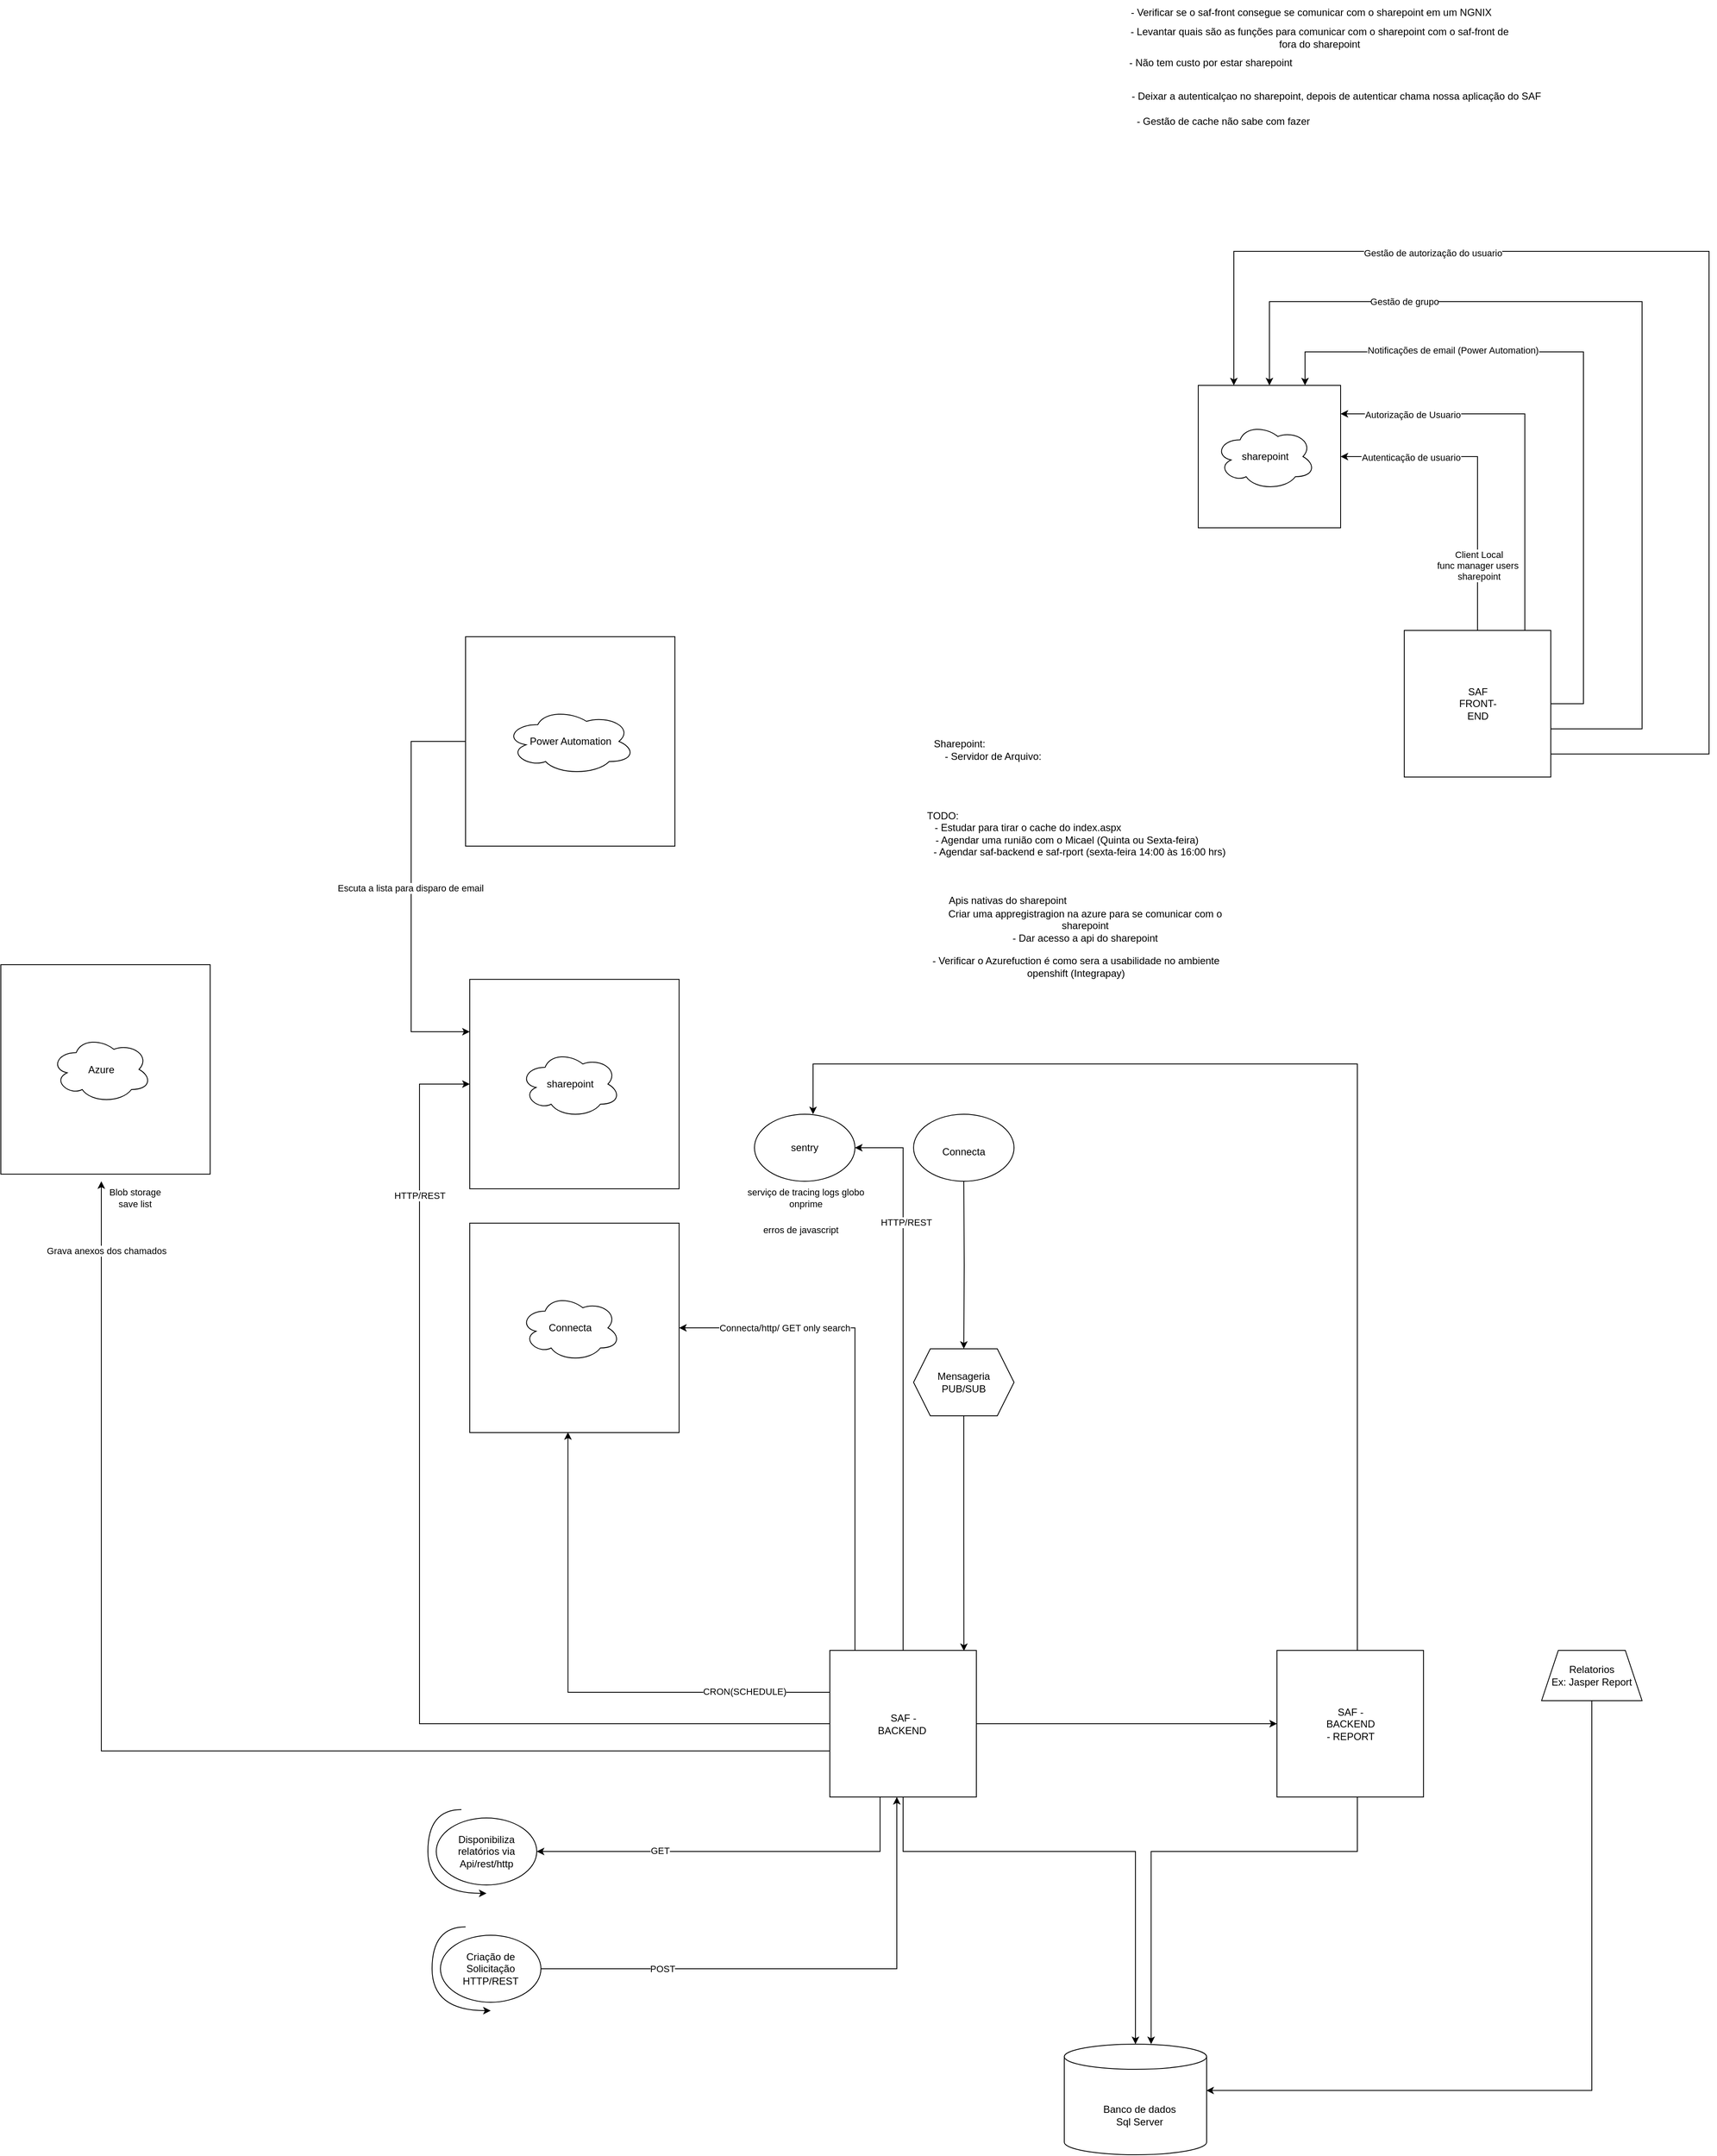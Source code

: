 <mxfile version="15.4.0" type="device"><diagram id="iuk5uGDZZQGrLNy2uRcN" name="Página-1"><mxGraphModel dx="3318" dy="967" grid="1" gridSize="10" guides="1" tooltips="1" connect="1" arrows="1" fold="1" page="1" pageScale="1" pageWidth="827" pageHeight="1169" math="0" shadow="0"><root><mxCell id="0"/><mxCell id="1" parent="0"/><mxCell id="LjOcnh2Y0hyqPfwRvaTV-6" value="" style="whiteSpace=wrap;html=1;aspect=fixed;" vertex="1" parent="1"><mxGeometry x="-740" y="1460" width="250" height="250" as="geometry"/></mxCell><mxCell id="sDJq-wo5QwbqdjwYZ8dI-6" value="" style="whiteSpace=wrap;html=1;aspect=fixed;" parent="1" vertex="1"><mxGeometry x="130" y="460" width="170" height="170" as="geometry"/></mxCell><mxCell id="sDJq-wo5QwbqdjwYZ8dI-8" style="edgeStyle=orthogonalEdgeStyle;rounded=0;orthogonalLoop=1;jettySize=auto;html=1;entryX=1;entryY=0.5;entryDx=0;entryDy=0;" parent="1" source="sDJq-wo5QwbqdjwYZ8dI-1" target="sDJq-wo5QwbqdjwYZ8dI-6" edge="1"><mxGeometry relative="1" as="geometry"><Array as="points"><mxPoint x="464" y="545"/></Array></mxGeometry></mxCell><mxCell id="sDJq-wo5QwbqdjwYZ8dI-12" value="Client Local&lt;br&gt;func manager users&amp;nbsp;&lt;br&gt;sharepoint" style="edgeLabel;html=1;align=center;verticalAlign=middle;resizable=0;points=[];" parent="sDJq-wo5QwbqdjwYZ8dI-8" vertex="1" connectable="0"><mxGeometry x="-0.296" relative="1" as="geometry"><mxPoint x="1" y="53" as="offset"/></mxGeometry></mxCell><mxCell id="sDJq-wo5QwbqdjwYZ8dI-21" value="Autenticação de usuario" style="edgeLabel;html=1;align=center;verticalAlign=middle;resizable=0;points=[];" parent="sDJq-wo5QwbqdjwYZ8dI-8" vertex="1" connectable="0"><mxGeometry x="0.332" y="1" relative="1" as="geometry"><mxPoint x="-40" as="offset"/></mxGeometry></mxCell><mxCell id="sDJq-wo5QwbqdjwYZ8dI-19" style="edgeStyle=orthogonalEdgeStyle;rounded=0;orthogonalLoop=1;jettySize=auto;html=1;entryX=1;entryY=0.2;entryDx=0;entryDy=0;entryPerimeter=0;" parent="1" source="sDJq-wo5QwbqdjwYZ8dI-1" target="sDJq-wo5QwbqdjwYZ8dI-6" edge="1"><mxGeometry relative="1" as="geometry"><mxPoint x="320" y="500" as="targetPoint"/><Array as="points"><mxPoint x="520" y="494"/></Array></mxGeometry></mxCell><mxCell id="sDJq-wo5QwbqdjwYZ8dI-20" value="Autorização de Usuario" style="edgeLabel;html=1;align=center;verticalAlign=middle;resizable=0;points=[];" parent="sDJq-wo5QwbqdjwYZ8dI-19" vertex="1" connectable="0"><mxGeometry x="0.693" y="1" relative="1" as="geometry"><mxPoint x="12" as="offset"/></mxGeometry></mxCell><mxCell id="sDJq-wo5QwbqdjwYZ8dI-22" style="edgeStyle=orthogonalEdgeStyle;rounded=0;orthogonalLoop=1;jettySize=auto;html=1;entryX=0.75;entryY=0;entryDx=0;entryDy=0;" parent="1" source="sDJq-wo5QwbqdjwYZ8dI-1" target="sDJq-wo5QwbqdjwYZ8dI-6" edge="1"><mxGeometry relative="1" as="geometry"><Array as="points"><mxPoint x="590" y="840"/><mxPoint x="590" y="420"/><mxPoint x="258" y="420"/></Array></mxGeometry></mxCell><mxCell id="sDJq-wo5QwbqdjwYZ8dI-23" value="Notificações de email (Power Automation)" style="edgeLabel;html=1;align=center;verticalAlign=middle;resizable=0;points=[];" parent="sDJq-wo5QwbqdjwYZ8dI-22" vertex="1" connectable="0"><mxGeometry x="0.424" y="-2" relative="1" as="geometry"><mxPoint x="-23" as="offset"/></mxGeometry></mxCell><mxCell id="sDJq-wo5QwbqdjwYZ8dI-24" style="edgeStyle=orthogonalEdgeStyle;rounded=0;orthogonalLoop=1;jettySize=auto;html=1;entryX=0.5;entryY=0;entryDx=0;entryDy=0;" parent="1" source="sDJq-wo5QwbqdjwYZ8dI-1" target="sDJq-wo5QwbqdjwYZ8dI-6" edge="1"><mxGeometry relative="1" as="geometry"><mxPoint x="650" y="390" as="targetPoint"/><Array as="points"><mxPoint x="660" y="870"/><mxPoint x="660" y="360"/><mxPoint x="215" y="360"/></Array></mxGeometry></mxCell><mxCell id="sDJq-wo5QwbqdjwYZ8dI-25" value="Gestão de grupo" style="edgeLabel;html=1;align=center;verticalAlign=middle;resizable=0;points=[];" parent="sDJq-wo5QwbqdjwYZ8dI-24" vertex="1" connectable="0"><mxGeometry x="0.612" y="-3" relative="1" as="geometry"><mxPoint x="35" y="3" as="offset"/></mxGeometry></mxCell><mxCell id="sDJq-wo5QwbqdjwYZ8dI-26" style="edgeStyle=orthogonalEdgeStyle;rounded=0;orthogonalLoop=1;jettySize=auto;html=1;entryX=0.25;entryY=0;entryDx=0;entryDy=0;" parent="1" source="sDJq-wo5QwbqdjwYZ8dI-1" target="sDJq-wo5QwbqdjwYZ8dI-6" edge="1"><mxGeometry relative="1" as="geometry"><Array as="points"><mxPoint x="740" y="900"/><mxPoint x="740" y="300"/><mxPoint x="173" y="300"/></Array></mxGeometry></mxCell><mxCell id="sDJq-wo5QwbqdjwYZ8dI-27" value="Gestão de autorização do usuario" style="edgeLabel;html=1;align=center;verticalAlign=middle;resizable=0;points=[];" parent="sDJq-wo5QwbqdjwYZ8dI-26" vertex="1" connectable="0"><mxGeometry x="0.543" y="2" relative="1" as="geometry"><mxPoint x="51" as="offset"/></mxGeometry></mxCell><mxCell id="sDJq-wo5QwbqdjwYZ8dI-1" value="" style="whiteSpace=wrap;html=1;aspect=fixed;" parent="1" vertex="1"><mxGeometry x="376" y="752.5" width="175" height="175" as="geometry"/></mxCell><mxCell id="sDJq-wo5QwbqdjwYZ8dI-2" value="SAF FRONT-END" style="text;html=1;strokeColor=none;fillColor=none;align=center;verticalAlign=middle;whiteSpace=wrap;rounded=0;" parent="1" vertex="1"><mxGeometry x="434" y="825" width="60" height="30" as="geometry"/></mxCell><mxCell id="sDJq-wo5QwbqdjwYZ8dI-4" value="" style="ellipse;shape=cloud;whiteSpace=wrap;html=1;" parent="1" vertex="1"><mxGeometry x="150" y="505" width="120" height="80" as="geometry"/></mxCell><mxCell id="sDJq-wo5QwbqdjwYZ8dI-5" value="sharepoint" style="text;html=1;strokeColor=none;fillColor=none;align=center;verticalAlign=middle;whiteSpace=wrap;rounded=0;" parent="1" vertex="1"><mxGeometry x="180" y="530" width="60" height="30" as="geometry"/></mxCell><mxCell id="sDJq-wo5QwbqdjwYZ8dI-13" value="- Verificar se o saf-front consegue se comunicar com o sharepoint em um NGNIX" style="text;html=1;strokeColor=none;fillColor=none;align=center;verticalAlign=middle;whiteSpace=wrap;rounded=0;" parent="1" vertex="1"><mxGeometry x="30" width="470" height="30" as="geometry"/></mxCell><mxCell id="sDJq-wo5QwbqdjwYZ8dI-14" value="- Levantar quais são as funções para comunicar com o sharepoint com o saf-front de fora do sharepoint" style="text;html=1;strokeColor=none;fillColor=none;align=center;verticalAlign=middle;whiteSpace=wrap;rounded=0;" parent="1" vertex="1"><mxGeometry x="40" y="30" width="470" height="30" as="geometry"/></mxCell><mxCell id="sDJq-wo5QwbqdjwYZ8dI-15" value="- Não tem custo por estar sharepoint" style="text;html=1;strokeColor=none;fillColor=none;align=center;verticalAlign=middle;whiteSpace=wrap;rounded=0;" parent="1" vertex="1"><mxGeometry x="10" y="60" width="270" height="30" as="geometry"/></mxCell><mxCell id="sDJq-wo5QwbqdjwYZ8dI-16" value="- Deixar a autenticalçao no sharepoint, depois de autenticar chama nossa aplicação do SAF" style="text;html=1;strokeColor=none;fillColor=none;align=center;verticalAlign=middle;whiteSpace=wrap;rounded=0;" parent="1" vertex="1"><mxGeometry x="40" y="100" width="510" height="30" as="geometry"/></mxCell><mxCell id="sDJq-wo5QwbqdjwYZ8dI-17" value="- Gestão de cache não sabe com fazer" style="text;html=1;strokeColor=none;fillColor=none;align=center;verticalAlign=middle;whiteSpace=wrap;rounded=0;" parent="1" vertex="1"><mxGeometry x="20" y="130" width="280" height="30" as="geometry"/></mxCell><mxCell id="sDJq-wo5QwbqdjwYZ8dI-28" value="TODO:&lt;br&gt;&lt;blockquote style=&quot;margin: 0 0 0 40px ; border: none ; padding: 0px&quot;&gt;&lt;span style=&quot;white-space: pre&quot;&gt;&#9;&lt;/span&gt;&lt;span style=&quot;white-space: pre&quot;&gt;&#9;&lt;/span&gt;&lt;span style=&quot;white-space: pre&quot;&gt;&#9;&lt;/span&gt;&lt;span style=&quot;white-space: pre&quot;&gt;&#9;&lt;/span&gt;&lt;span style=&quot;white-space: pre&quot;&gt;&#9;&lt;/span&gt;&lt;span style=&quot;white-space: pre&quot;&gt;&#9;&lt;/span&gt;&amp;nbsp;- Estudar para tirar o cache do index.aspx&lt;br&gt;&lt;span style=&quot;white-space: pre&quot;&gt;&#9;&lt;/span&gt;&lt;span style=&quot;white-space: pre&quot;&gt;&#9;&lt;/span&gt;&lt;span style=&quot;white-space: pre&quot;&gt;&#9;&lt;/span&gt;&lt;span style=&quot;white-space: pre&quot;&gt;&#9;&lt;/span&gt;&amp;nbsp; &amp;nbsp; &amp;nbsp; &amp;nbsp;&lt;span style=&quot;white-space: pre&quot;&gt;&#9;&lt;/span&gt;&lt;span style=&quot;white-space: pre&quot;&gt;&#9;&lt;/span&gt;&lt;span style=&quot;white-space: pre&quot;&gt;&#9;&lt;/span&gt;&lt;span style=&quot;white-space: pre&quot;&gt;&#9;&lt;/span&gt;&lt;span style=&quot;white-space: pre&quot;&gt;&#9;&lt;/span&gt;&amp;nbsp; &amp;nbsp; &amp;nbsp;- Agendar uma runião com o Micael (Quinta ou Sexta-feira)&lt;br&gt;&amp;nbsp; &amp;nbsp; &amp;nbsp; &amp;nbsp; &amp;nbsp; &amp;nbsp; &amp;nbsp; &amp;nbsp;&amp;nbsp;&lt;span style=&quot;white-space: pre&quot;&gt;&#9;&lt;/span&gt;&lt;span style=&quot;white-space: pre&quot;&gt;&#9;&lt;/span&gt;&amp;nbsp; &amp;nbsp; &amp;nbsp; &amp;nbsp; &amp;nbsp; &amp;nbsp; &amp;nbsp; &amp;nbsp; &amp;nbsp; &amp;nbsp; &amp;nbsp; &amp;nbsp; &amp;nbsp; &amp;nbsp; &amp;nbsp; &amp;nbsp; &amp;nbsp; &amp;nbsp; &amp;nbsp; &amp;nbsp; &amp;nbsp; &amp;nbsp; &amp;nbsp; &amp;nbsp; &amp;nbsp; &amp;nbsp; &amp;nbsp; - Agendar saf-backend e saf-rport (sexta-feira 14:00 às 16:00 hrs)&lt;/blockquote&gt;" style="text;html=1;strokeColor=none;fillColor=none;align=center;verticalAlign=middle;whiteSpace=wrap;rounded=0;" parent="1" vertex="1"><mxGeometry x="-570" y="960" width="790" height="70" as="geometry"/></mxCell><mxCell id="sDJq-wo5QwbqdjwYZ8dI-30" value="Sharepoint:&lt;br&gt;&amp;nbsp; &lt;span style=&quot;white-space: pre&quot;&gt;&#9;&lt;/span&gt;&lt;span style=&quot;white-space: pre&quot;&gt;&#9;&lt;/span&gt;&lt;span style=&quot;white-space: pre&quot;&gt;&#9;&lt;/span&gt;- Servidor de Arquivo:" style="text;html=1;strokeColor=none;fillColor=none;align=center;verticalAlign=middle;whiteSpace=wrap;rounded=0;" parent="1" vertex="1"><mxGeometry x="-290" y="880" width="270" height="30" as="geometry"/></mxCell><mxCell id="sDJq-wo5QwbqdjwYZ8dI-31" value="Apis nativas do sharepoint" style="text;html=1;strokeColor=none;fillColor=none;align=center;verticalAlign=middle;whiteSpace=wrap;rounded=0;" parent="1" vertex="1"><mxGeometry x="-185" y="1060" width="175" height="30" as="geometry"/></mxCell><mxCell id="sDJq-wo5QwbqdjwYZ8dI-32" value="Criar uma appregistragion na azure para se comunicar com o sharepoint&lt;br&gt;- Dar acesso a api do sharepoint" style="text;html=1;strokeColor=none;fillColor=none;align=center;verticalAlign=middle;whiteSpace=wrap;rounded=0;" parent="1" vertex="1"><mxGeometry x="-190" y="1090" width="370" height="30" as="geometry"/></mxCell><mxCell id="LjOcnh2Y0hyqPfwRvaTV-21" style="edgeStyle=orthogonalEdgeStyle;rounded=0;orthogonalLoop=1;jettySize=auto;html=1;entryX=0.61;entryY=0;entryDx=0;entryDy=0;entryPerimeter=0;" edge="1" parent="1" source="LjOcnh2Y0hyqPfwRvaTV-1" target="LjOcnh2Y0hyqPfwRvaTV-7"><mxGeometry relative="1" as="geometry"><Array as="points"><mxPoint x="320" y="2210"/><mxPoint x="74" y="2210"/></Array></mxGeometry></mxCell><mxCell id="LjOcnh2Y0hyqPfwRvaTV-31" style="edgeStyle=orthogonalEdgeStyle;rounded=0;orthogonalLoop=1;jettySize=auto;html=1;entryX=0.583;entryY=0;entryDx=0;entryDy=0;entryPerimeter=0;" edge="1" parent="1" source="LjOcnh2Y0hyqPfwRvaTV-1" target="LjOcnh2Y0hyqPfwRvaTV-28"><mxGeometry relative="1" as="geometry"><Array as="points"><mxPoint x="320" y="1270"/><mxPoint x="-330" y="1270"/></Array></mxGeometry></mxCell><mxCell id="LjOcnh2Y0hyqPfwRvaTV-1" value="" style="whiteSpace=wrap;html=1;aspect=fixed;" vertex="1" parent="1"><mxGeometry x="224" y="1970" width="175" height="175" as="geometry"/></mxCell><mxCell id="LjOcnh2Y0hyqPfwRvaTV-2" value="SAF -BACKEND - REPORT" style="text;html=1;strokeColor=none;fillColor=none;align=center;verticalAlign=middle;whiteSpace=wrap;rounded=0;" vertex="1" parent="1"><mxGeometry x="282" y="2042.5" width="60" height="30" as="geometry"/></mxCell><mxCell id="LjOcnh2Y0hyqPfwRvaTV-9" style="edgeStyle=orthogonalEdgeStyle;rounded=0;orthogonalLoop=1;jettySize=auto;html=1;entryX=1;entryY=0.5;entryDx=0;entryDy=0;" edge="1" parent="1" source="LjOcnh2Y0hyqPfwRvaTV-3" target="LjOcnh2Y0hyqPfwRvaTV-6"><mxGeometry relative="1" as="geometry"><Array as="points"><mxPoint x="-280" y="1585"/></Array></mxGeometry></mxCell><mxCell id="LjOcnh2Y0hyqPfwRvaTV-11" value="Connecta/http/ GET only search" style="edgeLabel;html=1;align=center;verticalAlign=middle;resizable=0;points=[];" vertex="1" connectable="0" parent="LjOcnh2Y0hyqPfwRvaTV-9"><mxGeometry x="0.762" y="-1" relative="1" as="geometry"><mxPoint x="55" y="1" as="offset"/></mxGeometry></mxCell><mxCell id="LjOcnh2Y0hyqPfwRvaTV-20" style="edgeStyle=orthogonalEdgeStyle;rounded=0;orthogonalLoop=1;jettySize=auto;html=1;entryX=0.5;entryY=0;entryDx=0;entryDy=0;entryPerimeter=0;" edge="1" parent="1" source="LjOcnh2Y0hyqPfwRvaTV-3" target="LjOcnh2Y0hyqPfwRvaTV-7"><mxGeometry relative="1" as="geometry"><Array as="points"><mxPoint x="-223" y="2210"/><mxPoint x="55" y="2210"/></Array></mxGeometry></mxCell><mxCell id="LjOcnh2Y0hyqPfwRvaTV-24" style="edgeStyle=orthogonalEdgeStyle;rounded=0;orthogonalLoop=1;jettySize=auto;html=1;entryX=0;entryY=0.5;entryDx=0;entryDy=0;" edge="1" parent="1" source="LjOcnh2Y0hyqPfwRvaTV-3" target="LjOcnh2Y0hyqPfwRvaTV-1"><mxGeometry relative="1" as="geometry"/></mxCell><mxCell id="LjOcnh2Y0hyqPfwRvaTV-29" style="edgeStyle=orthogonalEdgeStyle;rounded=0;orthogonalLoop=1;jettySize=auto;html=1;" edge="1" parent="1" source="LjOcnh2Y0hyqPfwRvaTV-3" target="LjOcnh2Y0hyqPfwRvaTV-28"><mxGeometry relative="1" as="geometry"><Array as="points"><mxPoint x="-223" y="1370"/></Array></mxGeometry></mxCell><mxCell id="LjOcnh2Y0hyqPfwRvaTV-30" value="serviço de tracing logs globo&lt;br&gt;onprime" style="edgeLabel;html=1;align=center;verticalAlign=middle;resizable=0;points=[];" vertex="1" connectable="0" parent="LjOcnh2Y0hyqPfwRvaTV-29"><mxGeometry x="0.526" y="-4" relative="1" as="geometry"><mxPoint x="-121" y="-39" as="offset"/></mxGeometry></mxCell><mxCell id="LjOcnh2Y0hyqPfwRvaTV-32" value="HTTP/REST" style="edgeLabel;html=1;align=center;verticalAlign=middle;resizable=0;points=[];" vertex="1" connectable="0" parent="LjOcnh2Y0hyqPfwRvaTV-29"><mxGeometry x="0.39" y="4" relative="1" as="geometry"><mxPoint x="7" y="-54" as="offset"/></mxGeometry></mxCell><mxCell id="LjOcnh2Y0hyqPfwRvaTV-36" style="edgeStyle=orthogonalEdgeStyle;rounded=0;orthogonalLoop=1;jettySize=auto;html=1;entryX=0;entryY=0.5;entryDx=0;entryDy=0;" edge="1" parent="1" source="LjOcnh2Y0hyqPfwRvaTV-3" target="LjOcnh2Y0hyqPfwRvaTV-34"><mxGeometry relative="1" as="geometry"><Array as="points"><mxPoint x="-800" y="2057"/><mxPoint x="-800" y="1294"/></Array></mxGeometry></mxCell><mxCell id="LjOcnh2Y0hyqPfwRvaTV-37" value="HTTP/REST" style="edgeLabel;html=1;align=center;verticalAlign=middle;resizable=0;points=[];" vertex="1" connectable="0" parent="LjOcnh2Y0hyqPfwRvaTV-36"><mxGeometry x="0.706" relative="1" as="geometry"><mxPoint as="offset"/></mxGeometry></mxCell><mxCell id="LjOcnh2Y0hyqPfwRvaTV-38" value="Blob storage&lt;br&gt;save list" style="edgeLabel;html=1;align=center;verticalAlign=middle;resizable=0;points=[];" vertex="1" connectable="0" parent="LjOcnh2Y0hyqPfwRvaTV-36"><mxGeometry x="0.609" y="2" relative="1" as="geometry"><mxPoint x="-338" y="-61" as="offset"/></mxGeometry></mxCell><mxCell id="LjOcnh2Y0hyqPfwRvaTV-42" style="edgeStyle=orthogonalEdgeStyle;rounded=0;orthogonalLoop=1;jettySize=auto;html=1;" edge="1" parent="1" source="LjOcnh2Y0hyqPfwRvaTV-3"><mxGeometry relative="1" as="geometry"><mxPoint x="-1180" y="1410" as="targetPoint"/><Array as="points"><mxPoint x="-1180" y="2090"/></Array></mxGeometry></mxCell><mxCell id="LjOcnh2Y0hyqPfwRvaTV-47" value="Grava anexos dos chamados" style="edgeLabel;html=1;align=center;verticalAlign=middle;resizable=0;points=[];" vertex="1" connectable="0" parent="LjOcnh2Y0hyqPfwRvaTV-42"><mxGeometry x="0.893" y="-6" relative="1" as="geometry"><mxPoint as="offset"/></mxGeometry></mxCell><mxCell id="LjOcnh2Y0hyqPfwRvaTV-49" style="edgeStyle=orthogonalEdgeStyle;rounded=0;orthogonalLoop=1;jettySize=auto;html=1;entryX=1;entryY=0.5;entryDx=0;entryDy=0;" edge="1" parent="1" source="LjOcnh2Y0hyqPfwRvaTV-3" target="LjOcnh2Y0hyqPfwRvaTV-48"><mxGeometry relative="1" as="geometry"><Array as="points"><mxPoint x="-250" y="2210"/><mxPoint x="-640" y="2210"/></Array></mxGeometry></mxCell><mxCell id="LjOcnh2Y0hyqPfwRvaTV-53" value="GET" style="edgeLabel;html=1;align=center;verticalAlign=middle;resizable=0;points=[];" vertex="1" connectable="0" parent="LjOcnh2Y0hyqPfwRvaTV-49"><mxGeometry x="0.381" y="-1" relative="1" as="geometry"><mxPoint as="offset"/></mxGeometry></mxCell><mxCell id="LjOcnh2Y0hyqPfwRvaTV-60" style="edgeStyle=orthogonalEdgeStyle;rounded=0;orthogonalLoop=1;jettySize=auto;html=1;entryX=0.469;entryY=0.998;entryDx=0;entryDy=0;entryPerimeter=0;" edge="1" parent="1" source="LjOcnh2Y0hyqPfwRvaTV-3" target="LjOcnh2Y0hyqPfwRvaTV-6"><mxGeometry relative="1" as="geometry"><Array as="points"><mxPoint x="-623" y="2020"/></Array></mxGeometry></mxCell><mxCell id="LjOcnh2Y0hyqPfwRvaTV-61" value="CRON(SCHEDULE)" style="edgeLabel;html=1;align=center;verticalAlign=middle;resizable=0;points=[];" vertex="1" connectable="0" parent="LjOcnh2Y0hyqPfwRvaTV-60"><mxGeometry x="-0.427" y="-1" relative="1" as="geometry"><mxPoint x="76" as="offset"/></mxGeometry></mxCell><mxCell id="LjOcnh2Y0hyqPfwRvaTV-3" value="" style="whiteSpace=wrap;html=1;aspect=fixed;" vertex="1" parent="1"><mxGeometry x="-310" y="1970" width="175" height="175" as="geometry"/></mxCell><mxCell id="LjOcnh2Y0hyqPfwRvaTV-4" value="SAF -BACKEND&amp;nbsp;" style="text;html=1;strokeColor=none;fillColor=none;align=center;verticalAlign=middle;whiteSpace=wrap;rounded=0;" vertex="1" parent="1"><mxGeometry x="-252" y="2042.5" width="60" height="30" as="geometry"/></mxCell><mxCell id="LjOcnh2Y0hyqPfwRvaTV-5" value="Connecta" style="ellipse;shape=cloud;whiteSpace=wrap;html=1;" vertex="1" parent="1"><mxGeometry x="-680" y="1545" width="120" height="80" as="geometry"/></mxCell><mxCell id="LjOcnh2Y0hyqPfwRvaTV-7" value="" style="shape=cylinder3;whiteSpace=wrap;html=1;boundedLbl=1;backgroundOutline=1;size=15;" vertex="1" parent="1"><mxGeometry x="-30" y="2440" width="170" height="132" as="geometry"/></mxCell><mxCell id="LjOcnh2Y0hyqPfwRvaTV-8" value="Banco de dados Sql Server" style="text;html=1;strokeColor=none;fillColor=none;align=center;verticalAlign=middle;whiteSpace=wrap;rounded=0;" vertex="1" parent="1"><mxGeometry x="10" y="2500" width="100" height="50" as="geometry"/></mxCell><mxCell id="LjOcnh2Y0hyqPfwRvaTV-12" value="" style="ellipse;whiteSpace=wrap;html=1;" vertex="1" parent="1"><mxGeometry x="-210" y="1330" width="120" height="80" as="geometry"/></mxCell><mxCell id="LjOcnh2Y0hyqPfwRvaTV-17" style="edgeStyle=orthogonalEdgeStyle;rounded=0;orthogonalLoop=1;jettySize=auto;html=1;entryX=0.5;entryY=0;entryDx=0;entryDy=0;" edge="1" parent="1" target="LjOcnh2Y0hyqPfwRvaTV-16"><mxGeometry relative="1" as="geometry"><mxPoint x="-150" y="1410" as="sourcePoint"/></mxGeometry></mxCell><mxCell id="LjOcnh2Y0hyqPfwRvaTV-13" value="Connecta" style="text;html=1;strokeColor=none;fillColor=none;align=center;verticalAlign=middle;whiteSpace=wrap;rounded=0;" vertex="1" parent="1"><mxGeometry x="-180" y="1360" width="60" height="30" as="geometry"/></mxCell><mxCell id="LjOcnh2Y0hyqPfwRvaTV-18" style="edgeStyle=orthogonalEdgeStyle;rounded=0;orthogonalLoop=1;jettySize=auto;html=1;entryX=0.915;entryY=0.004;entryDx=0;entryDy=0;entryPerimeter=0;" edge="1" parent="1" source="LjOcnh2Y0hyqPfwRvaTV-16" target="LjOcnh2Y0hyqPfwRvaTV-3"><mxGeometry relative="1" as="geometry"/></mxCell><mxCell id="LjOcnh2Y0hyqPfwRvaTV-16" value="" style="shape=hexagon;perimeter=hexagonPerimeter2;whiteSpace=wrap;html=1;fixedSize=1;" vertex="1" parent="1"><mxGeometry x="-210" y="1610" width="120" height="80" as="geometry"/></mxCell><mxCell id="LjOcnh2Y0hyqPfwRvaTV-19" value="Mensageria PUB/SUB" style="text;html=1;strokeColor=none;fillColor=none;align=center;verticalAlign=middle;whiteSpace=wrap;rounded=0;" vertex="1" parent="1"><mxGeometry x="-180" y="1635" width="60" height="30" as="geometry"/></mxCell><mxCell id="LjOcnh2Y0hyqPfwRvaTV-26" style="edgeStyle=orthogonalEdgeStyle;rounded=0;orthogonalLoop=1;jettySize=auto;html=1;entryX=0.998;entryY=0.419;entryDx=0;entryDy=0;entryPerimeter=0;" edge="1" parent="1" source="LjOcnh2Y0hyqPfwRvaTV-25" target="LjOcnh2Y0hyqPfwRvaTV-7"><mxGeometry relative="1" as="geometry"><Array as="points"><mxPoint x="600" y="2495"/></Array></mxGeometry></mxCell><mxCell id="LjOcnh2Y0hyqPfwRvaTV-25" value="Relatorios&lt;br&gt;Ex: Jasper Report" style="shape=trapezoid;perimeter=trapezoidPerimeter;whiteSpace=wrap;html=1;fixedSize=1;" vertex="1" parent="1"><mxGeometry x="540" y="1970" width="120" height="60" as="geometry"/></mxCell><mxCell id="LjOcnh2Y0hyqPfwRvaTV-27" value="- Verificar o Azurefuction é como sera a usabilidade no ambiente openshift (Integrapay)" style="text;html=1;strokeColor=none;fillColor=none;align=center;verticalAlign=middle;whiteSpace=wrap;rounded=0;" vertex="1" parent="1"><mxGeometry x="-192" y="1139" width="352" height="30" as="geometry"/></mxCell><mxCell id="LjOcnh2Y0hyqPfwRvaTV-28" value="sentry" style="ellipse;whiteSpace=wrap;html=1;" vertex="1" parent="1"><mxGeometry x="-400" y="1330" width="120" height="80" as="geometry"/></mxCell><mxCell id="LjOcnh2Y0hyqPfwRvaTV-33" value="erros de javascript" style="edgeLabel;html=1;align=center;verticalAlign=middle;resizable=0;points=[];" vertex="1" connectable="0" parent="1"><mxGeometry x="-339.999" y="1430.004" as="geometry"><mxPoint x="-5" y="38" as="offset"/></mxGeometry></mxCell><mxCell id="LjOcnh2Y0hyqPfwRvaTV-34" value="" style="whiteSpace=wrap;html=1;aspect=fixed;" vertex="1" parent="1"><mxGeometry x="-740" y="1169" width="250" height="250" as="geometry"/></mxCell><mxCell id="LjOcnh2Y0hyqPfwRvaTV-35" value="sharepoint" style="ellipse;shape=cloud;whiteSpace=wrap;html=1;" vertex="1" parent="1"><mxGeometry x="-680" y="1254" width="120" height="80" as="geometry"/></mxCell><mxCell id="LjOcnh2Y0hyqPfwRvaTV-40" value="" style="whiteSpace=wrap;html=1;aspect=fixed;" vertex="1" parent="1"><mxGeometry x="-1300" y="1151.5" width="250" height="250" as="geometry"/></mxCell><mxCell id="LjOcnh2Y0hyqPfwRvaTV-41" value="Azure" style="ellipse;shape=cloud;whiteSpace=wrap;html=1;" vertex="1" parent="1"><mxGeometry x="-1240" y="1236.5" width="120" height="80" as="geometry"/></mxCell><mxCell id="LjOcnh2Y0hyqPfwRvaTV-45" style="edgeStyle=orthogonalEdgeStyle;rounded=0;orthogonalLoop=1;jettySize=auto;html=1;entryX=0;entryY=0.25;entryDx=0;entryDy=0;" edge="1" parent="1" source="LjOcnh2Y0hyqPfwRvaTV-43" target="LjOcnh2Y0hyqPfwRvaTV-34"><mxGeometry relative="1" as="geometry"><Array as="points"><mxPoint x="-810" y="885"/><mxPoint x="-810" y="1232"/></Array></mxGeometry></mxCell><mxCell id="LjOcnh2Y0hyqPfwRvaTV-46" value="Escuta a lista para disparo de email" style="edgeLabel;html=1;align=center;verticalAlign=middle;resizable=0;points=[];" vertex="1" connectable="0" parent="LjOcnh2Y0hyqPfwRvaTV-45"><mxGeometry x="-0.091" y="-1" relative="1" as="geometry"><mxPoint y="21" as="offset"/></mxGeometry></mxCell><mxCell id="LjOcnh2Y0hyqPfwRvaTV-43" value="" style="whiteSpace=wrap;html=1;aspect=fixed;" vertex="1" parent="1"><mxGeometry x="-745" y="760" width="250" height="250" as="geometry"/></mxCell><mxCell id="LjOcnh2Y0hyqPfwRvaTV-44" value="Power Automation" style="ellipse;shape=cloud;whiteSpace=wrap;html=1;" vertex="1" parent="1"><mxGeometry x="-697.5" y="845" width="155" height="80" as="geometry"/></mxCell><mxCell id="LjOcnh2Y0hyqPfwRvaTV-48" value="Disponibiliza relatórios via Api/rest/http" style="ellipse;whiteSpace=wrap;html=1;" vertex="1" parent="1"><mxGeometry x="-780" y="2170" width="120" height="80" as="geometry"/></mxCell><mxCell id="LjOcnh2Y0hyqPfwRvaTV-50" value="" style="curved=1;endArrow=classic;html=1;rounded=0;edgeStyle=orthogonalEdgeStyle;" edge="1" parent="1"><mxGeometry width="50" height="50" relative="1" as="geometry"><mxPoint x="-750" y="2160" as="sourcePoint"/><mxPoint x="-720" y="2260" as="targetPoint"/><Array as="points"><mxPoint x="-790" y="2160"/><mxPoint x="-790" y="2260"/></Array></mxGeometry></mxCell><mxCell id="LjOcnh2Y0hyqPfwRvaTV-56" style="edgeStyle=orthogonalEdgeStyle;rounded=0;orthogonalLoop=1;jettySize=auto;html=1;" edge="1" parent="1" source="LjOcnh2Y0hyqPfwRvaTV-51" target="LjOcnh2Y0hyqPfwRvaTV-3"><mxGeometry relative="1" as="geometry"><Array as="points"><mxPoint x="-230" y="2350"/></Array></mxGeometry></mxCell><mxCell id="LjOcnh2Y0hyqPfwRvaTV-57" value="POST" style="edgeLabel;html=1;align=center;verticalAlign=middle;resizable=0;points=[];" vertex="1" connectable="0" parent="LjOcnh2Y0hyqPfwRvaTV-56"><mxGeometry x="-0.587" y="-2" relative="1" as="geometry"><mxPoint x="15" y="-2" as="offset"/></mxGeometry></mxCell><mxCell id="LjOcnh2Y0hyqPfwRvaTV-51" value="Criação de Solicitação HTTP/REST" style="ellipse;whiteSpace=wrap;html=1;" vertex="1" parent="1"><mxGeometry x="-775" y="2310" width="120" height="80" as="geometry"/></mxCell><mxCell id="LjOcnh2Y0hyqPfwRvaTV-52" value="" style="curved=1;endArrow=classic;html=1;rounded=0;edgeStyle=orthogonalEdgeStyle;" edge="1" parent="1"><mxGeometry width="50" height="50" relative="1" as="geometry"><mxPoint x="-745" y="2300" as="sourcePoint"/><mxPoint x="-715" y="2400" as="targetPoint"/><Array as="points"><mxPoint x="-785" y="2300"/><mxPoint x="-785" y="2400"/></Array></mxGeometry></mxCell></root></mxGraphModel></diagram></mxfile>